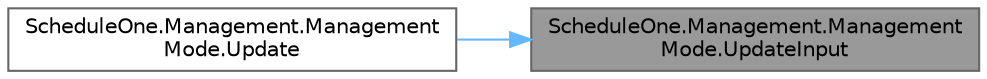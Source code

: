 digraph "ScheduleOne.Management.ManagementMode.UpdateInput"
{
 // LATEX_PDF_SIZE
  bgcolor="transparent";
  edge [fontname=Helvetica,fontsize=10,labelfontname=Helvetica,labelfontsize=10];
  node [fontname=Helvetica,fontsize=10,shape=box,height=0.2,width=0.4];
  rankdir="RL";
  Node1 [id="Node000001",label="ScheduleOne.Management.Management\lMode.UpdateInput",height=0.2,width=0.4,color="gray40", fillcolor="grey60", style="filled", fontcolor="black",tooltip=" "];
  Node1 -> Node2 [id="edge1_Node000001_Node000002",dir="back",color="steelblue1",style="solid",tooltip=" "];
  Node2 [id="Node000002",label="ScheduleOne.Management.Management\lMode.Update",height=0.2,width=0.4,color="grey40", fillcolor="white", style="filled",URL="$class_schedule_one_1_1_management_1_1_management_mode.html#a844b0481d00503593f16227ca9a48244",tooltip=" "];
}
